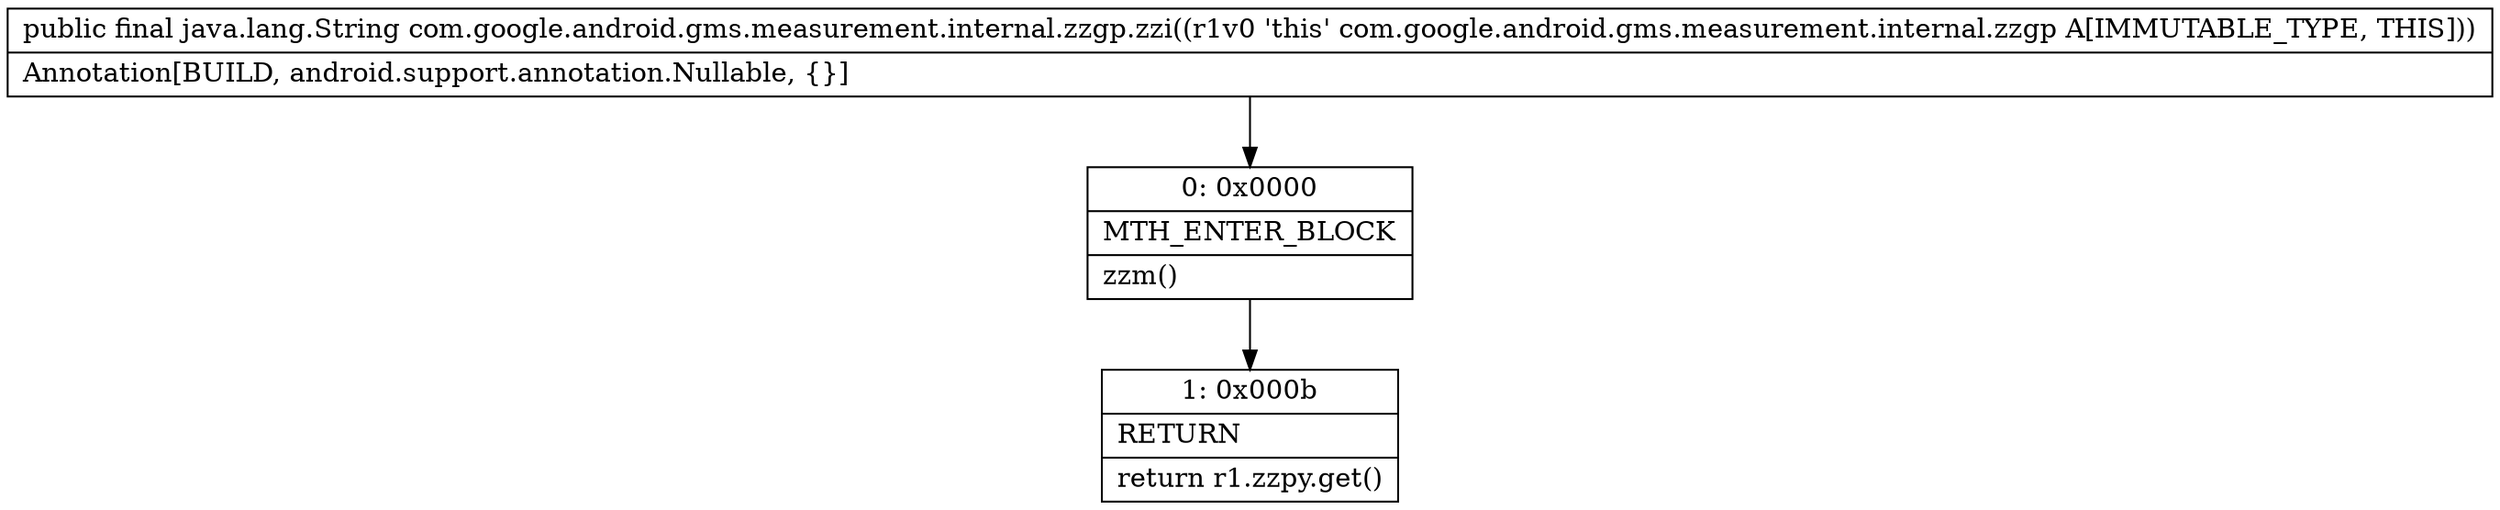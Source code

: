 digraph "CFG forcom.google.android.gms.measurement.internal.zzgp.zzi()Ljava\/lang\/String;" {
Node_0 [shape=record,label="{0\:\ 0x0000|MTH_ENTER_BLOCK\l|zzm()\l}"];
Node_1 [shape=record,label="{1\:\ 0x000b|RETURN\l|return r1.zzpy.get()\l}"];
MethodNode[shape=record,label="{public final java.lang.String com.google.android.gms.measurement.internal.zzgp.zzi((r1v0 'this' com.google.android.gms.measurement.internal.zzgp A[IMMUTABLE_TYPE, THIS]))  | Annotation[BUILD, android.support.annotation.Nullable, \{\}]\l}"];
MethodNode -> Node_0;
Node_0 -> Node_1;
}

